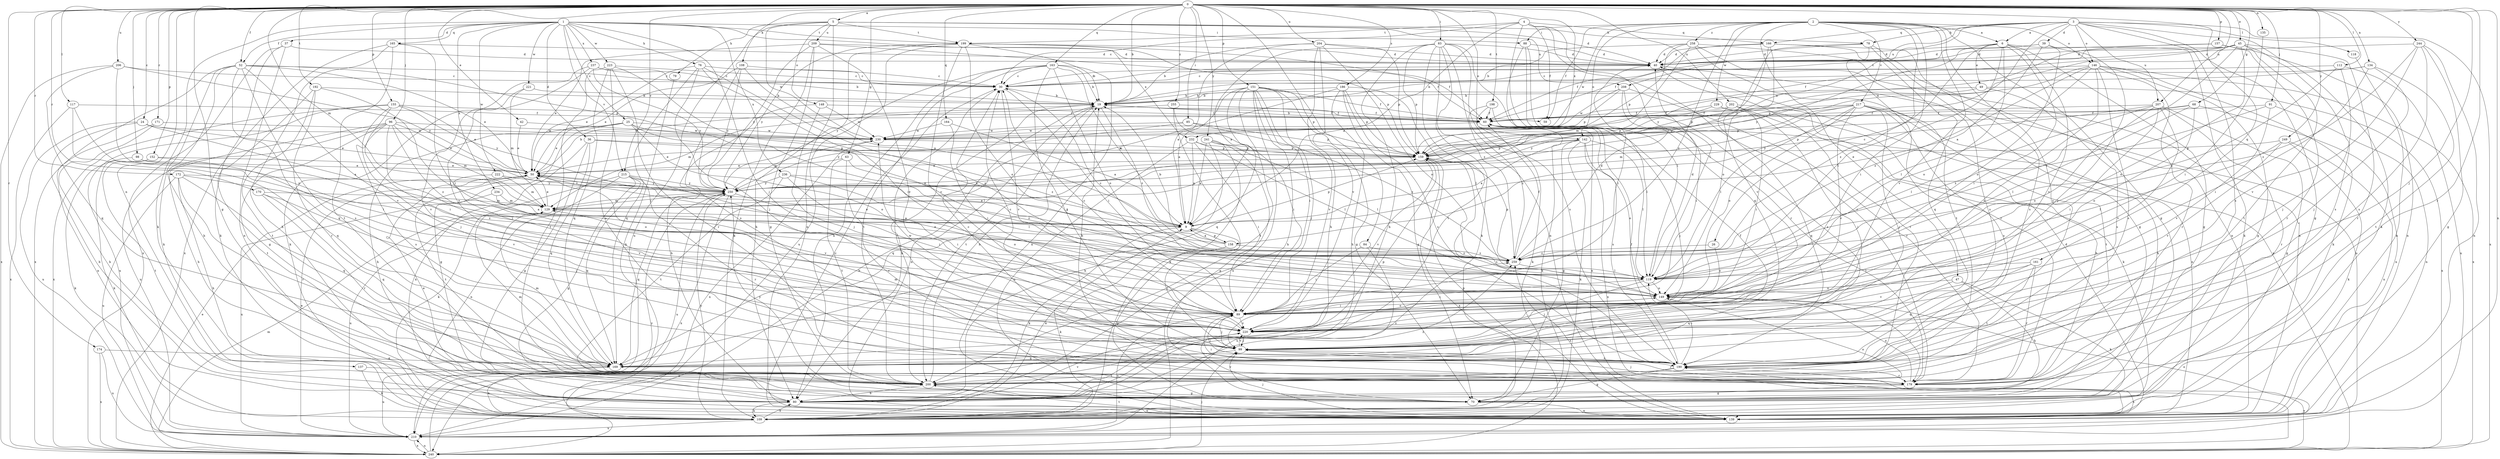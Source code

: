 strict digraph  {
0;
1;
2;
3;
4;
5;
6;
9;
19;
24;
25;
26;
30;
36;
37;
39;
40;
42;
45;
47;
49;
50;
52;
59;
60;
63;
68;
70;
76;
78;
79;
80;
83;
84;
85;
88;
89;
91;
96;
98;
99;
108;
109;
112;
117;
118;
119;
129;
134;
135;
137;
139;
142;
146;
148;
149;
151;
152;
155;
157;
158;
159;
161;
163;
164;
165;
166;
169;
170;
171;
172;
174;
179;
186;
190;
192;
198;
199;
200;
202;
204;
206;
207;
208;
209;
210;
215;
217;
220;
221;
222;
223;
229;
230;
232;
234;
236;
237;
240;
241;
244;
249;
250;
255;
258;
259;
0 -> 5  [label=a];
0 -> 19  [label=b];
0 -> 24  [label=c];
0 -> 42  [label=e];
0 -> 45  [label=e];
0 -> 52  [label=f];
0 -> 63  [label=g];
0 -> 68  [label=g];
0 -> 70  [label=g];
0 -> 83  [label=i];
0 -> 84  [label=i];
0 -> 85  [label=i];
0 -> 91  [label=j];
0 -> 96  [label=j];
0 -> 98  [label=j];
0 -> 99  [label=j];
0 -> 108  [label=k];
0 -> 112  [label=l];
0 -> 117  [label=l];
0 -> 129  [label=m];
0 -> 134  [label=n];
0 -> 135  [label=n];
0 -> 137  [label=n];
0 -> 139  [label=n];
0 -> 142  [label=o];
0 -> 151  [label=p];
0 -> 152  [label=p];
0 -> 155  [label=p];
0 -> 157  [label=p];
0 -> 161  [label=q];
0 -> 163  [label=q];
0 -> 164  [label=q];
0 -> 170  [label=r];
0 -> 171  [label=r];
0 -> 172  [label=r];
0 -> 174  [label=r];
0 -> 179  [label=r];
0 -> 186  [label=s];
0 -> 192  [label=t];
0 -> 198  [label=t];
0 -> 202  [label=u];
0 -> 204  [label=u];
0 -> 206  [label=u];
0 -> 207  [label=u];
0 -> 215  [label=v];
0 -> 232  [label=x];
0 -> 241  [label=y];
0 -> 244  [label=y];
0 -> 249  [label=y];
0 -> 255  [label=z];
1 -> 25  [label=c];
1 -> 36  [label=d];
1 -> 37  [label=d];
1 -> 52  [label=f];
1 -> 76  [label=h];
1 -> 88  [label=i];
1 -> 99  [label=j];
1 -> 109  [label=k];
1 -> 165  [label=q];
1 -> 199  [label=t];
1 -> 215  [label=v];
1 -> 221  [label=w];
1 -> 222  [label=w];
1 -> 223  [label=w];
1 -> 232  [label=x];
1 -> 234  [label=x];
1 -> 236  [label=x];
1 -> 237  [label=x];
2 -> 6  [label=a];
2 -> 26  [label=c];
2 -> 47  [label=e];
2 -> 59  [label=f];
2 -> 70  [label=g];
2 -> 88  [label=i];
2 -> 89  [label=i];
2 -> 142  [label=o];
2 -> 146  [label=o];
2 -> 190  [label=s];
2 -> 217  [label=v];
2 -> 220  [label=v];
2 -> 229  [label=w];
2 -> 230  [label=w];
2 -> 258  [label=z];
2 -> 259  [label=z];
3 -> 6  [label=a];
3 -> 39  [label=d];
3 -> 70  [label=g];
3 -> 78  [label=h];
3 -> 109  [label=k];
3 -> 118  [label=l];
3 -> 146  [label=o];
3 -> 158  [label=p];
3 -> 166  [label=q];
3 -> 190  [label=s];
3 -> 207  [label=u];
3 -> 208  [label=u];
3 -> 240  [label=x];
3 -> 250  [label=y];
4 -> 9  [label=a];
4 -> 30  [label=c];
4 -> 59  [label=f];
4 -> 119  [label=l];
4 -> 166  [label=q];
4 -> 169  [label=q];
4 -> 179  [label=r];
4 -> 199  [label=t];
5 -> 40  [label=d];
5 -> 78  [label=h];
5 -> 79  [label=h];
5 -> 139  [label=n];
5 -> 148  [label=o];
5 -> 199  [label=t];
5 -> 208  [label=u];
5 -> 209  [label=u];
5 -> 210  [label=u];
5 -> 230  [label=w];
6 -> 40  [label=d];
6 -> 49  [label=e];
6 -> 70  [label=g];
6 -> 89  [label=i];
6 -> 109  [label=k];
6 -> 119  [label=l];
6 -> 149  [label=o];
6 -> 220  [label=v];
6 -> 250  [label=y];
6 -> 259  [label=z];
9 -> 50  [label=e];
9 -> 99  [label=j];
9 -> 109  [label=k];
9 -> 158  [label=p];
9 -> 159  [label=p];
19 -> 59  [label=f];
19 -> 60  [label=f];
19 -> 80  [label=h];
19 -> 139  [label=n];
19 -> 200  [label=t];
19 -> 259  [label=z];
24 -> 9  [label=a];
24 -> 50  [label=e];
24 -> 80  [label=h];
24 -> 210  [label=u];
24 -> 230  [label=w];
25 -> 50  [label=e];
25 -> 70  [label=g];
25 -> 80  [label=h];
25 -> 119  [label=l];
25 -> 149  [label=o];
25 -> 230  [label=w];
25 -> 259  [label=z];
26 -> 149  [label=o];
26 -> 259  [label=z];
30 -> 19  [label=b];
30 -> 89  [label=i];
30 -> 200  [label=t];
30 -> 220  [label=v];
36 -> 9  [label=a];
36 -> 70  [label=g];
36 -> 139  [label=n];
36 -> 159  [label=p];
36 -> 169  [label=q];
37 -> 40  [label=d];
37 -> 109  [label=k];
37 -> 139  [label=n];
37 -> 240  [label=x];
39 -> 9  [label=a];
39 -> 40  [label=d];
39 -> 60  [label=f];
39 -> 99  [label=j];
39 -> 149  [label=o];
40 -> 30  [label=c];
40 -> 200  [label=t];
40 -> 210  [label=u];
42 -> 50  [label=e];
42 -> 230  [label=w];
45 -> 30  [label=c];
45 -> 40  [label=d];
45 -> 60  [label=f];
45 -> 119  [label=l];
45 -> 149  [label=o];
45 -> 179  [label=r];
45 -> 190  [label=s];
45 -> 200  [label=t];
45 -> 230  [label=w];
47 -> 80  [label=h];
47 -> 109  [label=k];
47 -> 149  [label=o];
47 -> 169  [label=q];
49 -> 19  [label=b];
49 -> 159  [label=p];
49 -> 190  [label=s];
49 -> 240  [label=x];
50 -> 19  [label=b];
50 -> 200  [label=t];
50 -> 220  [label=v];
50 -> 250  [label=y];
52 -> 30  [label=c];
52 -> 50  [label=e];
52 -> 80  [label=h];
52 -> 109  [label=k];
52 -> 159  [label=p];
52 -> 169  [label=q];
52 -> 190  [label=s];
52 -> 220  [label=v];
52 -> 240  [label=x];
60 -> 19  [label=b];
60 -> 99  [label=j];
60 -> 109  [label=k];
60 -> 139  [label=n];
60 -> 190  [label=s];
60 -> 230  [label=w];
63 -> 50  [label=e];
63 -> 179  [label=r];
63 -> 200  [label=t];
63 -> 259  [label=z];
68 -> 60  [label=f];
68 -> 119  [label=l];
68 -> 139  [label=n];
68 -> 149  [label=o];
68 -> 159  [label=p];
70 -> 139  [label=n];
70 -> 220  [label=v];
70 -> 250  [label=y];
76 -> 30  [label=c];
76 -> 50  [label=e];
76 -> 89  [label=i];
76 -> 99  [label=j];
76 -> 149  [label=o];
76 -> 169  [label=q];
78 -> 40  [label=d];
78 -> 70  [label=g];
78 -> 139  [label=n];
78 -> 179  [label=r];
78 -> 220  [label=v];
79 -> 109  [label=k];
80 -> 50  [label=e];
80 -> 109  [label=k];
80 -> 139  [label=n];
80 -> 149  [label=o];
80 -> 220  [label=v];
80 -> 259  [label=z];
83 -> 9  [label=a];
83 -> 40  [label=d];
83 -> 80  [label=h];
83 -> 109  [label=k];
83 -> 119  [label=l];
83 -> 139  [label=n];
83 -> 159  [label=p];
83 -> 190  [label=s];
83 -> 200  [label=t];
83 -> 259  [label=z];
84 -> 89  [label=i];
84 -> 210  [label=u];
84 -> 259  [label=z];
85 -> 159  [label=p];
85 -> 230  [label=w];
85 -> 250  [label=y];
85 -> 259  [label=z];
88 -> 40  [label=d];
88 -> 89  [label=i];
88 -> 179  [label=r];
88 -> 240  [label=x];
89 -> 30  [label=c];
89 -> 99  [label=j];
89 -> 149  [label=o];
89 -> 210  [label=u];
89 -> 220  [label=v];
91 -> 60  [label=f];
91 -> 139  [label=n];
91 -> 220  [label=v];
91 -> 259  [label=z];
96 -> 50  [label=e];
96 -> 80  [label=h];
96 -> 89  [label=i];
96 -> 129  [label=m];
96 -> 190  [label=s];
96 -> 200  [label=t];
96 -> 210  [label=u];
96 -> 230  [label=w];
96 -> 259  [label=z];
98 -> 50  [label=e];
98 -> 109  [label=k];
98 -> 149  [label=o];
99 -> 60  [label=f];
99 -> 129  [label=m];
99 -> 169  [label=q];
99 -> 179  [label=r];
99 -> 190  [label=s];
99 -> 220  [label=v];
108 -> 9  [label=a];
108 -> 30  [label=c];
108 -> 50  [label=e];
108 -> 190  [label=s];
108 -> 250  [label=y];
109 -> 9  [label=a];
109 -> 80  [label=h];
109 -> 210  [label=u];
109 -> 250  [label=y];
112 -> 30  [label=c];
112 -> 99  [label=j];
112 -> 210  [label=u];
112 -> 259  [label=z];
117 -> 60  [label=f];
117 -> 89  [label=i];
117 -> 169  [label=q];
117 -> 240  [label=x];
118 -> 139  [label=n];
119 -> 30  [label=c];
119 -> 40  [label=d];
119 -> 50  [label=e];
119 -> 89  [label=i];
119 -> 99  [label=j];
119 -> 149  [label=o];
129 -> 9  [label=a];
129 -> 50  [label=e];
129 -> 210  [label=u];
129 -> 250  [label=y];
134 -> 19  [label=b];
134 -> 30  [label=c];
134 -> 89  [label=i];
134 -> 99  [label=j];
134 -> 200  [label=t];
135 -> 89  [label=i];
137 -> 109  [label=k];
137 -> 200  [label=t];
139 -> 30  [label=c];
139 -> 40  [label=d];
139 -> 99  [label=j];
139 -> 159  [label=p];
139 -> 200  [label=t];
139 -> 259  [label=z];
142 -> 9  [label=a];
142 -> 50  [label=e];
142 -> 70  [label=g];
142 -> 109  [label=k];
142 -> 119  [label=l];
142 -> 149  [label=o];
142 -> 159  [label=p];
142 -> 240  [label=x];
146 -> 30  [label=c];
146 -> 70  [label=g];
146 -> 109  [label=k];
146 -> 119  [label=l];
146 -> 159  [label=p];
146 -> 179  [label=r];
146 -> 190  [label=s];
146 -> 220  [label=v];
146 -> 240  [label=x];
146 -> 259  [label=z];
148 -> 60  [label=f];
148 -> 80  [label=h];
148 -> 99  [label=j];
148 -> 230  [label=w];
149 -> 89  [label=i];
149 -> 179  [label=r];
151 -> 9  [label=a];
151 -> 19  [label=b];
151 -> 60  [label=f];
151 -> 70  [label=g];
151 -> 80  [label=h];
151 -> 89  [label=i];
151 -> 99  [label=j];
151 -> 159  [label=p];
151 -> 169  [label=q];
151 -> 200  [label=t];
151 -> 220  [label=v];
151 -> 240  [label=x];
152 -> 50  [label=e];
152 -> 109  [label=k];
152 -> 200  [label=t];
152 -> 220  [label=v];
155 -> 50  [label=e];
155 -> 60  [label=f];
155 -> 89  [label=i];
155 -> 99  [label=j];
155 -> 210  [label=u];
155 -> 240  [label=x];
155 -> 250  [label=y];
157 -> 40  [label=d];
157 -> 139  [label=n];
157 -> 179  [label=r];
157 -> 230  [label=w];
158 -> 9  [label=a];
158 -> 19  [label=b];
158 -> 50  [label=e];
158 -> 70  [label=g];
158 -> 109  [label=k];
158 -> 259  [label=z];
159 -> 50  [label=e];
159 -> 190  [label=s];
159 -> 220  [label=v];
159 -> 240  [label=x];
161 -> 119  [label=l];
161 -> 169  [label=q];
161 -> 179  [label=r];
161 -> 200  [label=t];
161 -> 220  [label=v];
163 -> 9  [label=a];
163 -> 19  [label=b];
163 -> 30  [label=c];
163 -> 80  [label=h];
163 -> 99  [label=j];
163 -> 139  [label=n];
163 -> 149  [label=o];
163 -> 200  [label=t];
163 -> 250  [label=y];
164 -> 9  [label=a];
164 -> 89  [label=i];
164 -> 230  [label=w];
165 -> 40  [label=d];
165 -> 80  [label=h];
165 -> 89  [label=i];
165 -> 200  [label=t];
165 -> 240  [label=x];
166 -> 40  [label=d];
166 -> 60  [label=f];
166 -> 149  [label=o];
166 -> 169  [label=q];
166 -> 190  [label=s];
166 -> 250  [label=y];
169 -> 109  [label=k];
169 -> 129  [label=m];
169 -> 159  [label=p];
169 -> 210  [label=u];
170 -> 99  [label=j];
170 -> 129  [label=m];
170 -> 169  [label=q];
170 -> 179  [label=r];
171 -> 80  [label=h];
171 -> 139  [label=n];
171 -> 230  [label=w];
172 -> 80  [label=h];
172 -> 169  [label=q];
172 -> 179  [label=r];
172 -> 210  [label=u];
172 -> 250  [label=y];
172 -> 259  [label=z];
174 -> 169  [label=q];
174 -> 210  [label=u];
174 -> 240  [label=x];
179 -> 70  [label=g];
179 -> 89  [label=i];
179 -> 99  [label=j];
179 -> 129  [label=m];
179 -> 149  [label=o];
186 -> 19  [label=b];
186 -> 70  [label=g];
186 -> 80  [label=h];
186 -> 119  [label=l];
186 -> 129  [label=m];
186 -> 159  [label=p];
186 -> 190  [label=s];
190 -> 19  [label=b];
190 -> 30  [label=c];
190 -> 60  [label=f];
190 -> 70  [label=g];
190 -> 89  [label=i];
190 -> 119  [label=l];
190 -> 179  [label=r];
190 -> 200  [label=t];
192 -> 19  [label=b];
192 -> 70  [label=g];
192 -> 119  [label=l];
192 -> 179  [label=r];
192 -> 200  [label=t];
198 -> 60  [label=f];
198 -> 109  [label=k];
198 -> 119  [label=l];
198 -> 259  [label=z];
199 -> 19  [label=b];
199 -> 40  [label=d];
199 -> 60  [label=f];
199 -> 80  [label=h];
199 -> 149  [label=o];
199 -> 159  [label=p];
199 -> 210  [label=u];
199 -> 220  [label=v];
199 -> 250  [label=y];
200 -> 19  [label=b];
200 -> 70  [label=g];
200 -> 80  [label=h];
200 -> 259  [label=z];
202 -> 60  [label=f];
202 -> 99  [label=j];
202 -> 109  [label=k];
202 -> 139  [label=n];
202 -> 169  [label=q];
204 -> 9  [label=a];
204 -> 19  [label=b];
204 -> 40  [label=d];
204 -> 80  [label=h];
204 -> 149  [label=o];
204 -> 159  [label=p];
204 -> 220  [label=v];
206 -> 30  [label=c];
206 -> 149  [label=o];
206 -> 169  [label=q];
206 -> 240  [label=x];
206 -> 250  [label=y];
207 -> 60  [label=f];
207 -> 70  [label=g];
207 -> 89  [label=i];
207 -> 119  [label=l];
207 -> 149  [label=o];
207 -> 179  [label=r];
207 -> 220  [label=v];
207 -> 250  [label=y];
208 -> 19  [label=b];
208 -> 89  [label=i];
208 -> 159  [label=p];
208 -> 179  [label=r];
208 -> 190  [label=s];
208 -> 230  [label=w];
209 -> 40  [label=d];
209 -> 50  [label=e];
209 -> 60  [label=f];
209 -> 70  [label=g];
209 -> 109  [label=k];
209 -> 220  [label=v];
209 -> 250  [label=y];
210 -> 19  [label=b];
210 -> 50  [label=e];
210 -> 149  [label=o];
210 -> 190  [label=s];
210 -> 240  [label=x];
215 -> 70  [label=g];
215 -> 89  [label=i];
215 -> 109  [label=k];
215 -> 139  [label=n];
215 -> 169  [label=q];
215 -> 179  [label=r];
215 -> 250  [label=y];
217 -> 60  [label=f];
217 -> 80  [label=h];
217 -> 99  [label=j];
217 -> 119  [label=l];
217 -> 129  [label=m];
217 -> 149  [label=o];
217 -> 159  [label=p];
217 -> 190  [label=s];
217 -> 200  [label=t];
217 -> 220  [label=v];
217 -> 250  [label=y];
220 -> 30  [label=c];
220 -> 99  [label=j];
220 -> 230  [label=w];
221 -> 19  [label=b];
221 -> 129  [label=m];
221 -> 220  [label=v];
222 -> 129  [label=m];
222 -> 220  [label=v];
222 -> 250  [label=y];
223 -> 30  [label=c];
223 -> 149  [label=o];
223 -> 169  [label=q];
223 -> 179  [label=r];
223 -> 190  [label=s];
223 -> 200  [label=t];
229 -> 60  [label=f];
229 -> 80  [label=h];
229 -> 89  [label=i];
229 -> 159  [label=p];
230 -> 159  [label=p];
230 -> 240  [label=x];
232 -> 9  [label=a];
232 -> 89  [label=i];
232 -> 119  [label=l];
232 -> 139  [label=n];
232 -> 159  [label=p];
234 -> 9  [label=a];
234 -> 129  [label=m];
234 -> 210  [label=u];
236 -> 89  [label=i];
236 -> 119  [label=l];
236 -> 200  [label=t];
236 -> 250  [label=y];
236 -> 259  [label=z];
237 -> 19  [label=b];
237 -> 30  [label=c];
237 -> 109  [label=k];
237 -> 220  [label=v];
237 -> 250  [label=y];
240 -> 50  [label=e];
240 -> 99  [label=j];
240 -> 129  [label=m];
240 -> 190  [label=s];
240 -> 210  [label=u];
240 -> 250  [label=y];
241 -> 9  [label=a];
241 -> 70  [label=g];
241 -> 80  [label=h];
241 -> 119  [label=l];
241 -> 159  [label=p];
241 -> 169  [label=q];
244 -> 40  [label=d];
244 -> 70  [label=g];
244 -> 139  [label=n];
244 -> 190  [label=s];
244 -> 220  [label=v];
244 -> 259  [label=z];
249 -> 109  [label=k];
249 -> 119  [label=l];
249 -> 139  [label=n];
249 -> 159  [label=p];
249 -> 220  [label=v];
250 -> 129  [label=m];
250 -> 149  [label=o];
250 -> 169  [label=q];
250 -> 210  [label=u];
250 -> 230  [label=w];
250 -> 240  [label=x];
255 -> 60  [label=f];
255 -> 89  [label=i];
255 -> 109  [label=k];
255 -> 129  [label=m];
258 -> 19  [label=b];
258 -> 40  [label=d];
258 -> 129  [label=m];
258 -> 139  [label=n];
258 -> 159  [label=p];
258 -> 190  [label=s];
258 -> 200  [label=t];
259 -> 40  [label=d];
259 -> 60  [label=f];
259 -> 119  [label=l];
259 -> 159  [label=p];
}
